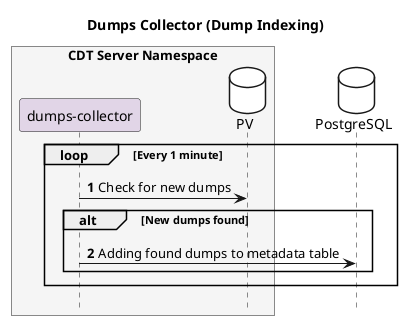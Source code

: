 @startuml index-dumps

!pragma teoz true
autonumber
hide footbox

title Dumps Collector (Dump Indexing)

box "CDT Server Namespace" #F5F5F5
    participant "dumps-collector" as dumpCollector #E1D5E7
    database "PV" as pv #white
end box

database "PostgreSQL" as postgreSQL #white

loop Every 1 minute
    dumpCollector -> pv: Check for new dumps
    
    alt New dumps found
        dumpCollector -> postgreSQL: Adding found dumps to metadata table
    end
end

@enduml